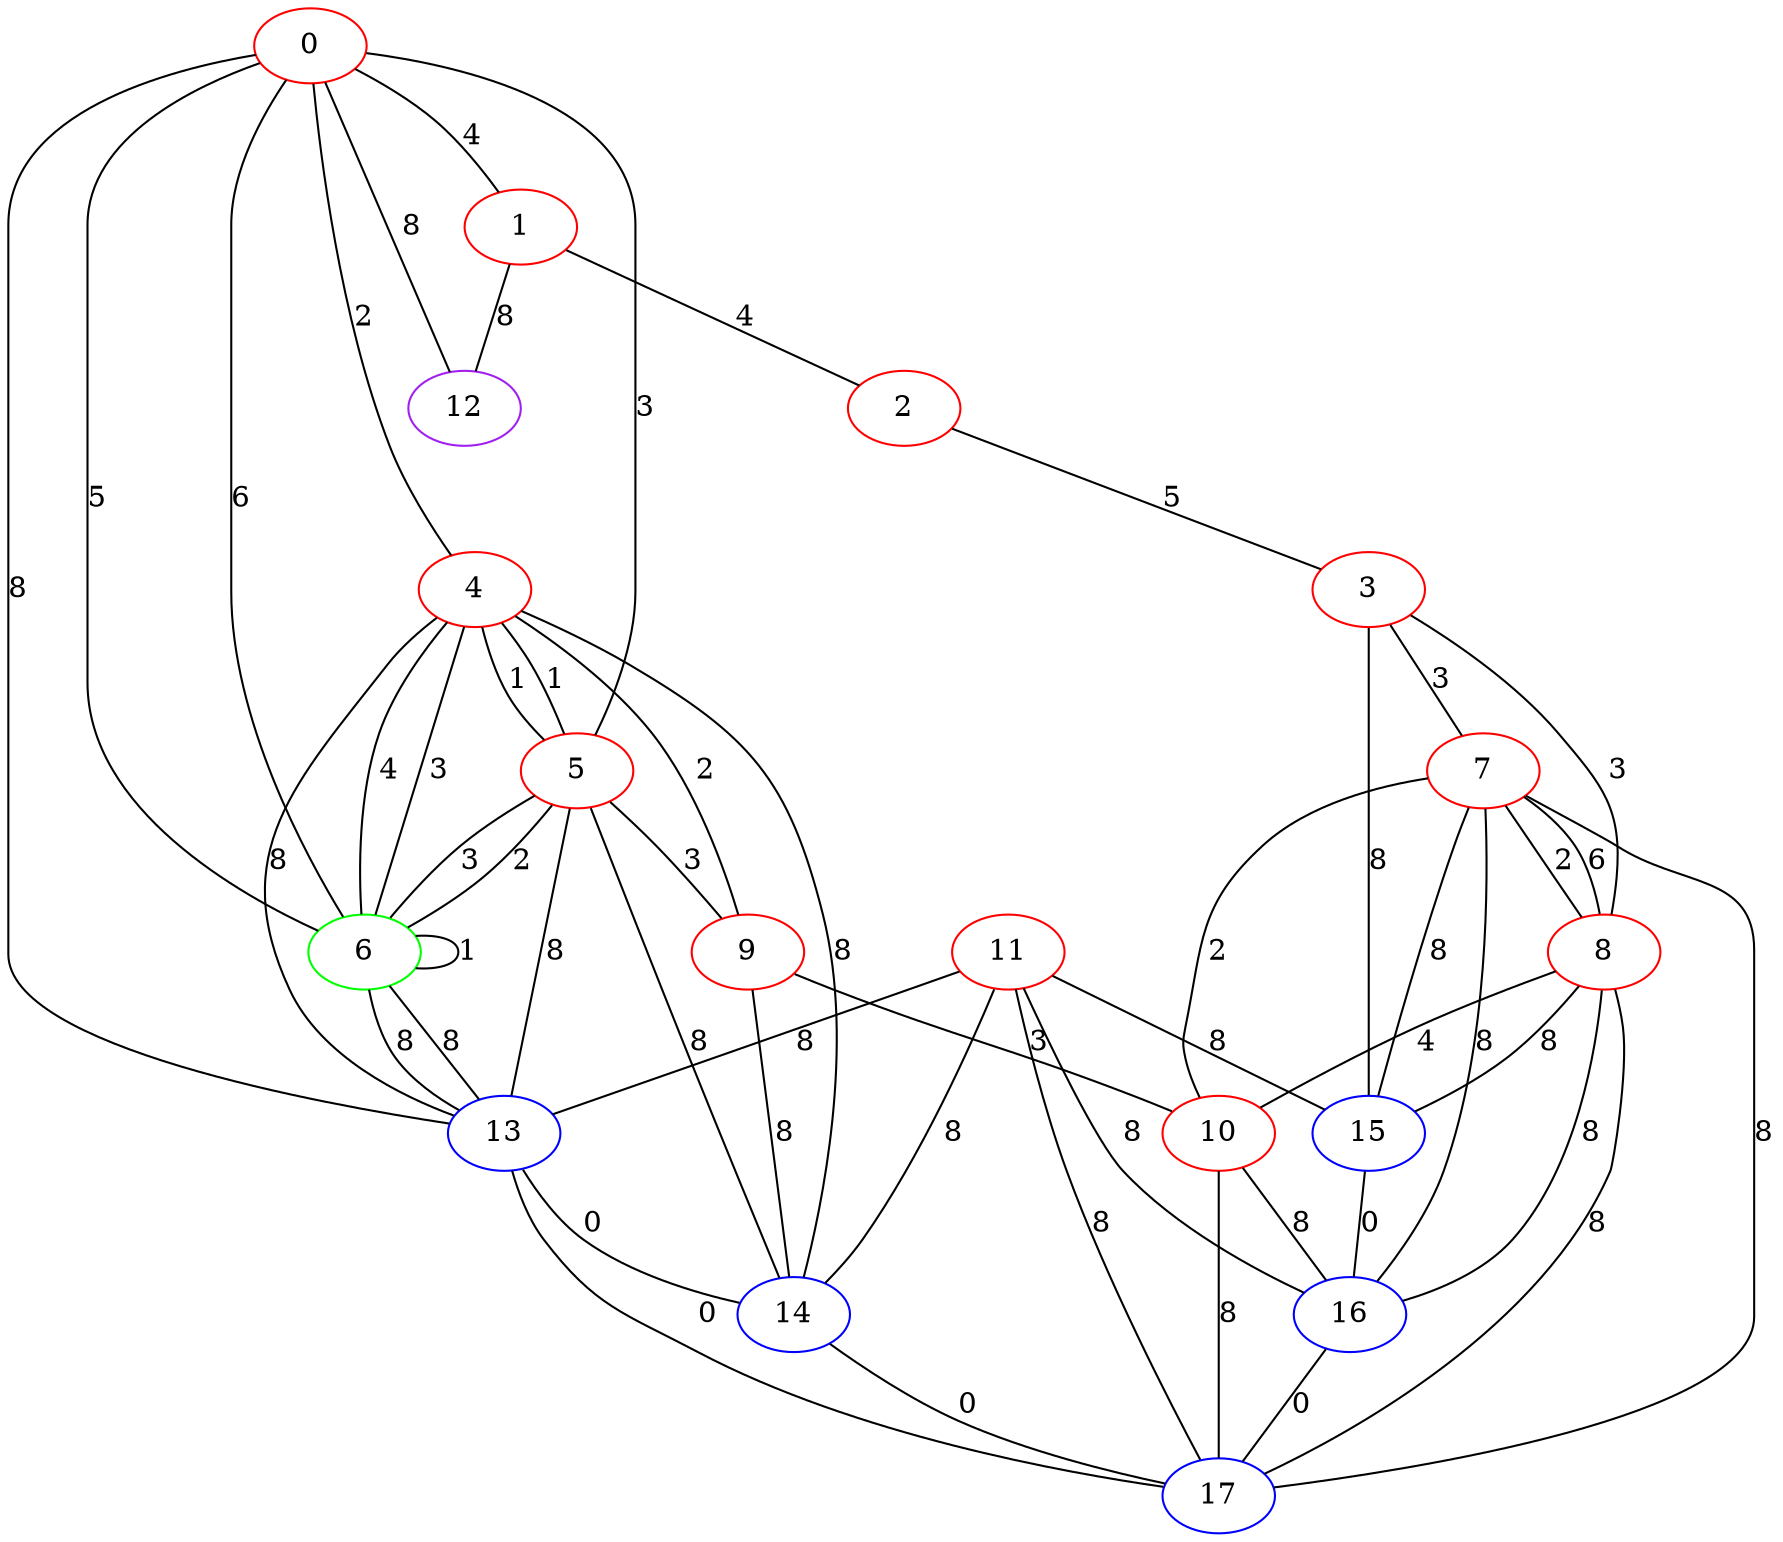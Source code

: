 graph "" {
0 [color=red, weight=1];
1 [color=red, weight=1];
2 [color=red, weight=1];
3 [color=red, weight=1];
4 [color=red, weight=1];
5 [color=red, weight=1];
6 [color=green, weight=2];
7 [color=red, weight=1];
8 [color=red, weight=1];
9 [color=red, weight=1];
10 [color=red, weight=1];
11 [color=red, weight=1];
12 [color=purple, weight=4];
13 [color=blue, weight=3];
14 [color=blue, weight=3];
15 [color=blue, weight=3];
16 [color=blue, weight=3];
17 [color=blue, weight=3];
0 -- 1  [key=0, label=4];
0 -- 4  [key=0, label=2];
0 -- 5  [key=0, label=3];
0 -- 6  [key=0, label=5];
0 -- 6  [key=1, label=6];
0 -- 12  [key=0, label=8];
0 -- 13  [key=0, label=8];
1 -- 2  [key=0, label=4];
1 -- 12  [key=0, label=8];
2 -- 3  [key=0, label=5];
3 -- 8  [key=0, label=3];
3 -- 15  [key=0, label=8];
3 -- 7  [key=0, label=3];
4 -- 5  [key=0, label=1];
4 -- 5  [key=1, label=1];
4 -- 6  [key=0, label=3];
4 -- 6  [key=1, label=4];
4 -- 9  [key=0, label=2];
4 -- 13  [key=0, label=8];
4 -- 14  [key=0, label=8];
5 -- 6  [key=0, label=2];
5 -- 6  [key=1, label=3];
5 -- 9  [key=0, label=3];
5 -- 13  [key=0, label=8];
5 -- 14  [key=0, label=8];
6 -- 6  [key=0, label=1];
6 -- 13  [key=0, label=8];
6 -- 13  [key=1, label=8];
7 -- 8  [key=0, label=2];
7 -- 8  [key=1, label=6];
7 -- 10  [key=0, label=2];
7 -- 15  [key=0, label=8];
7 -- 16  [key=0, label=8];
7 -- 17  [key=0, label=8];
8 -- 10  [key=0, label=4];
8 -- 15  [key=0, label=8];
8 -- 16  [key=0, label=8];
8 -- 17  [key=0, label=8];
9 -- 10  [key=0, label=3];
9 -- 14  [key=0, label=8];
10 -- 17  [key=0, label=8];
10 -- 16  [key=0, label=8];
11 -- 16  [key=0, label=8];
11 -- 17  [key=0, label=8];
11 -- 13  [key=0, label=8];
11 -- 14  [key=0, label=8];
11 -- 15  [key=0, label=8];
13 -- 14  [key=0, label=0];
13 -- 17  [key=0, label=0];
14 -- 17  [key=0, label=0];
15 -- 16  [key=0, label=0];
16 -- 17  [key=0, label=0];
}
